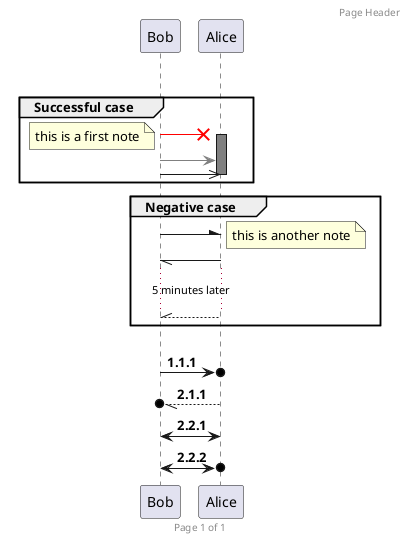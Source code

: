 @startuml

header Page Header
footer Page %page% of %lastpage%

alt successful case
    group Successful case



Bob -[#red]>x Alice
    note left: this is a first note
activate Alice #gray
Bob -[#gray]> Alice
Bob ->> Alice
deactivate Alice
end
    group Negative case
Bob -\ Alice
    note right: this is another note

Bob \\- Alice
...5 minutes later...
Bob //-- Alice
end

autonumber 1.1.1
else some kind of failure
Bob ->o Alice
autonumber inc A
Bob o\\-- Alice
autonumber inc B
Bob <-> Alice
Bob <->o Alice


@enduml